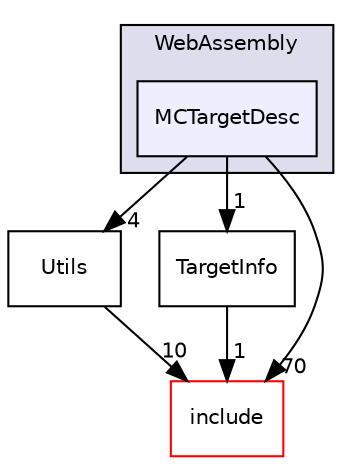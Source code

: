 digraph "lib/Target/WebAssembly/MCTargetDesc" {
  bgcolor=transparent;
  compound=true
  node [ fontsize="10", fontname="Helvetica"];
  edge [ labelfontsize="10", labelfontname="Helvetica"];
  subgraph clusterdir_96ba75976c22f2500bfbc06f8c4c2b70 {
    graph [ bgcolor="#ddddee", pencolor="black", label="WebAssembly" fontname="Helvetica", fontsize="10", URL="dir_96ba75976c22f2500bfbc06f8c4c2b70.html"]
  dir_a55190db062d77cf0f3c7dda37a78d5b [shape=box, label="MCTargetDesc", style="filled", fillcolor="#eeeeff", pencolor="black", URL="dir_a55190db062d77cf0f3c7dda37a78d5b.html"];
  }
  dir_6a7db417a5467ab10a1e212c66abd3bf [shape=box label="Utils" URL="dir_6a7db417a5467ab10a1e212c66abd3bf.html"];
  dir_e98dc5c8bb83d992569c0d03f1dcb04e [shape=box label="TargetInfo" URL="dir_e98dc5c8bb83d992569c0d03f1dcb04e.html"];
  dir_d44c64559bbebec7f509842c48db8b23 [shape=box label="include" color="red" URL="dir_d44c64559bbebec7f509842c48db8b23.html"];
  dir_a55190db062d77cf0f3c7dda37a78d5b->dir_6a7db417a5467ab10a1e212c66abd3bf [headlabel="4", labeldistance=1.5 headhref="dir_000203_000205.html"];
  dir_a55190db062d77cf0f3c7dda37a78d5b->dir_e98dc5c8bb83d992569c0d03f1dcb04e [headlabel="1", labeldistance=1.5 headhref="dir_000203_000204.html"];
  dir_a55190db062d77cf0f3c7dda37a78d5b->dir_d44c64559bbebec7f509842c48db8b23 [headlabel="70", labeldistance=1.5 headhref="dir_000203_000001.html"];
  dir_6a7db417a5467ab10a1e212c66abd3bf->dir_d44c64559bbebec7f509842c48db8b23 [headlabel="10", labeldistance=1.5 headhref="dir_000205_000001.html"];
  dir_e98dc5c8bb83d992569c0d03f1dcb04e->dir_d44c64559bbebec7f509842c48db8b23 [headlabel="1", labeldistance=1.5 headhref="dir_000204_000001.html"];
}
